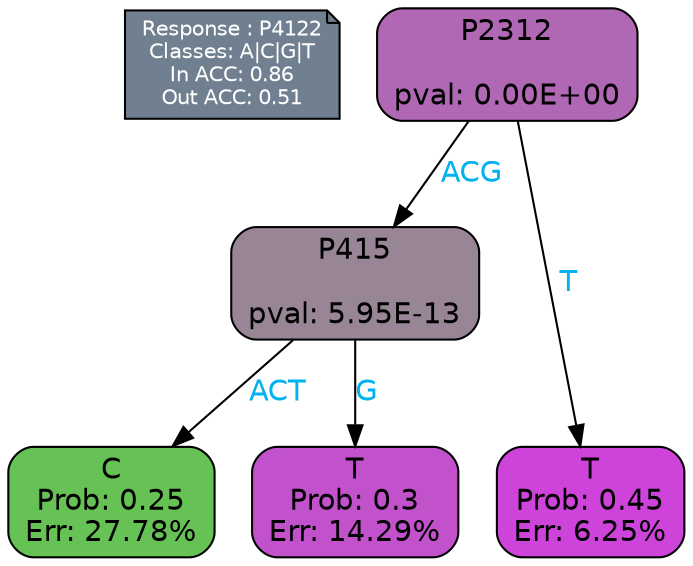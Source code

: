 digraph Tree {
node [shape=box, style="filled, rounded", color="black", fontname=helvetica] ;
graph [ranksep=equally, splines=polylines, bgcolor=transparent, dpi=600] ;
edge [fontname=helvetica] ;
LEGEND [label="Response : P4122
Classes: A|C|G|T
In ACC: 0.86
Out ACC: 0.51
",shape=note,align=left,style=filled,fillcolor="slategray",fontcolor="white",fontsize=10];1 [label="P2312

pval: 0.00E+00", fillcolor="#b068b4"] ;
2 [label="P415

pval: 5.95E-13", fillcolor="#988595"] ;
3 [label="C
Prob: 0.25
Err: 27.78%", fillcolor="#67c255"] ;
4 [label="T
Prob: 0.3
Err: 14.29%", fillcolor="#c251cc"] ;
5 [label="T
Prob: 0.45
Err: 6.25%", fillcolor="#ce43da"] ;
1 -> 2 [label="ACG",fontcolor=deepskyblue2] ;
1 -> 5 [label="T",fontcolor=deepskyblue2] ;
2 -> 3 [label="ACT",fontcolor=deepskyblue2] ;
2 -> 4 [label="G",fontcolor=deepskyblue2] ;
{rank = same; 3;4;5;}{rank = same; LEGEND;1;}}